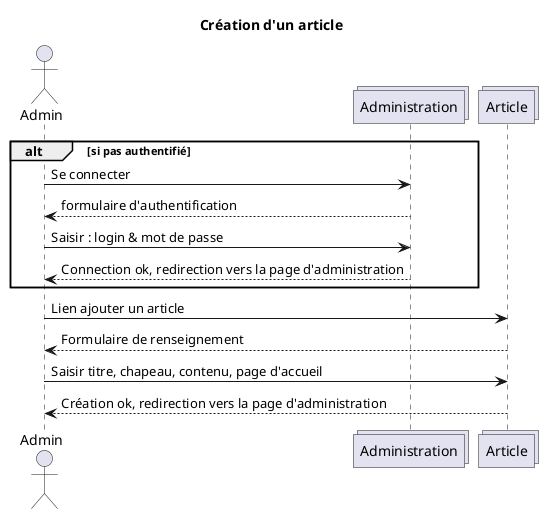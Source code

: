 @startuml
title Création d'un article
actor Admin
collections Administration
collections Article 
alt si pas authentifié
Admin -> Administration : Se connecter
Administration --> Admin : formulaire d'authentification
Admin -> Administration : Saisir : login & mot de passe
Administration --> Admin : Connection ok, redirection vers la page d'administration
end
Admin -> Article : Lien ajouter un article
Article --> Admin : Formulaire de renseignement
Admin -> Article : Saisir titre, chapeau, contenu, page d'accueil 
Article --> Admin : Création ok, redirection vers la page d'administration
@enduml